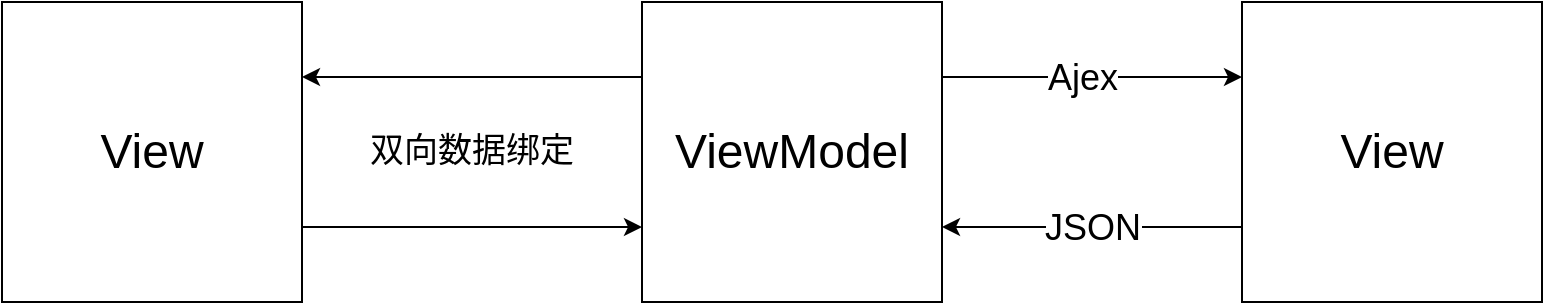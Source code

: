 <mxfile version="21.1.2" type="github">
  <diagram name="第 1 页" id="qkU7LcJhnAejnYI5GeMd">
    <mxGraphModel dx="935" dy="741" grid="1" gridSize="10" guides="1" tooltips="1" connect="1" arrows="1" fold="1" page="1" pageScale="1" pageWidth="827" pageHeight="1169" math="0" shadow="0">
      <root>
        <mxCell id="0" />
        <mxCell id="1" parent="0" />
        <mxCell id="i2pKj32z3b46AB7jUk0Q-4" style="edgeStyle=orthogonalEdgeStyle;rounded=0;orthogonalLoop=1;jettySize=auto;html=1;exitX=1;exitY=0.75;exitDx=0;exitDy=0;entryX=0;entryY=0.75;entryDx=0;entryDy=0;" edge="1" parent="1" source="i2pKj32z3b46AB7jUk0Q-1" target="i2pKj32z3b46AB7jUk0Q-2">
          <mxGeometry relative="1" as="geometry" />
        </mxCell>
        <mxCell id="i2pKj32z3b46AB7jUk0Q-1" value="&lt;font style=&quot;font-size: 24px;&quot;&gt;View&lt;/font&gt;" style="whiteSpace=wrap;html=1;aspect=fixed;" vertex="1" parent="1">
          <mxGeometry x="80" y="330" width="150" height="150" as="geometry" />
        </mxCell>
        <mxCell id="i2pKj32z3b46AB7jUk0Q-3" style="edgeStyle=orthogonalEdgeStyle;rounded=0;orthogonalLoop=1;jettySize=auto;html=1;exitX=0;exitY=0.25;exitDx=0;exitDy=0;entryX=1;entryY=0.25;entryDx=0;entryDy=0;" edge="1" parent="1" source="i2pKj32z3b46AB7jUk0Q-2" target="i2pKj32z3b46AB7jUk0Q-1">
          <mxGeometry relative="1" as="geometry" />
        </mxCell>
        <mxCell id="i2pKj32z3b46AB7jUk0Q-7" style="edgeStyle=orthogonalEdgeStyle;rounded=0;orthogonalLoop=1;jettySize=auto;html=1;exitX=1;exitY=0.25;exitDx=0;exitDy=0;entryX=0;entryY=0.25;entryDx=0;entryDy=0;" edge="1" parent="1" source="i2pKj32z3b46AB7jUk0Q-2" target="i2pKj32z3b46AB7jUk0Q-6">
          <mxGeometry relative="1" as="geometry" />
        </mxCell>
        <mxCell id="i2pKj32z3b46AB7jUk0Q-9" value="&lt;font style=&quot;font-size: 18px;&quot;&gt;Ajex&lt;/font&gt;" style="edgeLabel;html=1;align=center;verticalAlign=middle;resizable=0;points=[];" vertex="1" connectable="0" parent="i2pKj32z3b46AB7jUk0Q-7">
          <mxGeometry x="-0.12" relative="1" as="geometry">
            <mxPoint x="4" as="offset" />
          </mxGeometry>
        </mxCell>
        <mxCell id="i2pKj32z3b46AB7jUk0Q-2" value="&lt;font style=&quot;font-size: 24px;&quot;&gt;ViewModel&lt;/font&gt;" style="whiteSpace=wrap;html=1;aspect=fixed;" vertex="1" parent="1">
          <mxGeometry x="400" y="330" width="150" height="150" as="geometry" />
        </mxCell>
        <mxCell id="i2pKj32z3b46AB7jUk0Q-5" value="&lt;font style=&quot;font-size: 17px;&quot;&gt;双向数据绑定&lt;/font&gt;" style="text;html=1;strokeColor=none;fillColor=none;align=center;verticalAlign=middle;whiteSpace=wrap;rounded=0;" vertex="1" parent="1">
          <mxGeometry x="260" y="390" width="110" height="30" as="geometry" />
        </mxCell>
        <mxCell id="i2pKj32z3b46AB7jUk0Q-8" value="&lt;font style=&quot;font-size: 18px;&quot;&gt;JSON&lt;/font&gt;" style="edgeStyle=orthogonalEdgeStyle;rounded=0;orthogonalLoop=1;jettySize=auto;html=1;exitX=0;exitY=0.75;exitDx=0;exitDy=0;entryX=1;entryY=0.75;entryDx=0;entryDy=0;" edge="1" parent="1" source="i2pKj32z3b46AB7jUk0Q-6" target="i2pKj32z3b46AB7jUk0Q-2">
          <mxGeometry relative="1" as="geometry" />
        </mxCell>
        <mxCell id="i2pKj32z3b46AB7jUk0Q-6" value="&lt;font style=&quot;font-size: 24px;&quot;&gt;View&lt;/font&gt;" style="whiteSpace=wrap;html=1;aspect=fixed;" vertex="1" parent="1">
          <mxGeometry x="700" y="330" width="150" height="150" as="geometry" />
        </mxCell>
      </root>
    </mxGraphModel>
  </diagram>
</mxfile>
